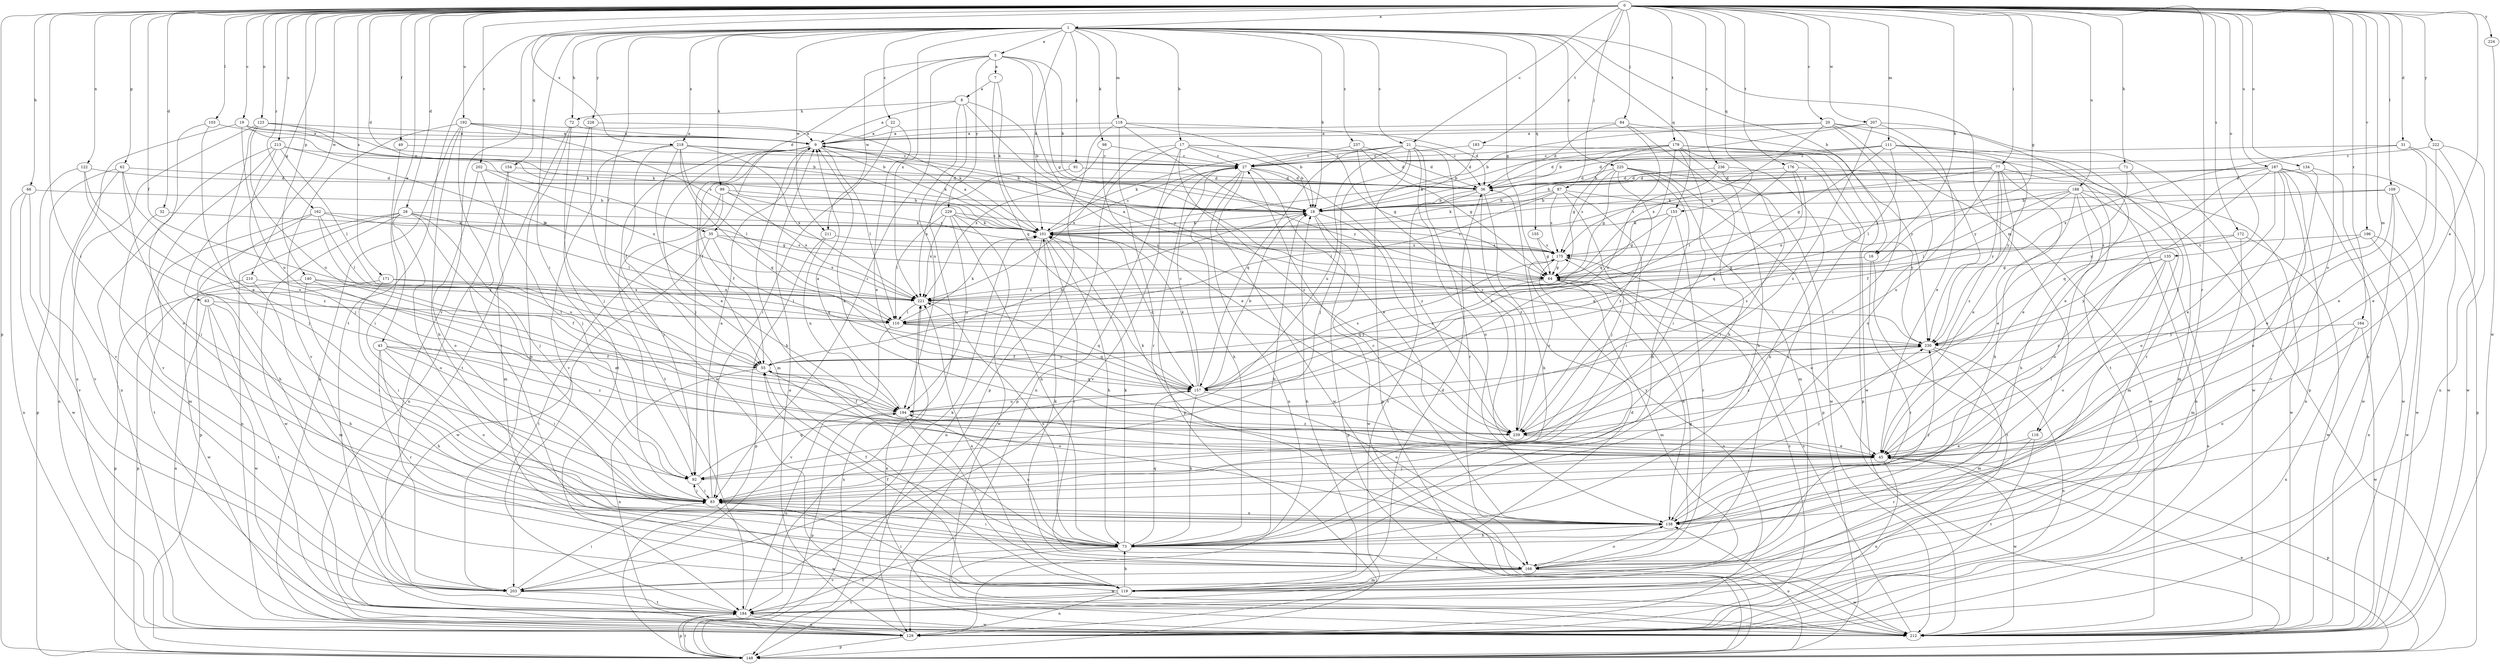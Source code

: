 strict digraph  {
0;
1;
5;
7;
8;
9;
16;
17;
18;
19;
20;
21;
22;
27;
28;
31;
32;
35;
36;
43;
45;
49;
55;
62;
63;
64;
66;
71;
72;
73;
77;
83;
84;
87;
91;
92;
98;
99;
101;
103;
109;
110;
111;
116;
118;
119;
122;
123;
129;
134;
135;
138;
140;
148;
153;
154;
155;
157;
162;
164;
166;
171;
172;
175;
176;
179;
183;
184;
187;
188;
192;
194;
196;
202;
203;
207;
210;
211;
212;
213;
218;
221;
222;
224;
225;
228;
229;
230;
236;
237;
239;
0 -> 1  [label=a];
0 -> 16  [label=b];
0 -> 19  [label=c];
0 -> 20  [label=c];
0 -> 21  [label=c];
0 -> 28  [label=d];
0 -> 31  [label=d];
0 -> 32  [label=d];
0 -> 35  [label=d];
0 -> 43  [label=e];
0 -> 45  [label=e];
0 -> 49  [label=f];
0 -> 55  [label=f];
0 -> 62  [label=g];
0 -> 63  [label=g];
0 -> 64  [label=g];
0 -> 66  [label=h];
0 -> 71  [label=h];
0 -> 77  [label=i];
0 -> 83  [label=i];
0 -> 84  [label=j];
0 -> 87  [label=j];
0 -> 103  [label=l];
0 -> 109  [label=l];
0 -> 111  [label=m];
0 -> 116  [label=m];
0 -> 122  [label=n];
0 -> 123  [label=n];
0 -> 134  [label=o];
0 -> 135  [label=o];
0 -> 138  [label=o];
0 -> 140  [label=p];
0 -> 148  [label=p];
0 -> 153  [label=q];
0 -> 162  [label=r];
0 -> 164  [label=r];
0 -> 166  [label=r];
0 -> 171  [label=s];
0 -> 172  [label=s];
0 -> 176  [label=t];
0 -> 179  [label=t];
0 -> 183  [label=t];
0 -> 187  [label=u];
0 -> 188  [label=u];
0 -> 192  [label=u];
0 -> 196  [label=v];
0 -> 202  [label=v];
0 -> 207  [label=w];
0 -> 210  [label=w];
0 -> 213  [label=x];
0 -> 218  [label=x];
0 -> 222  [label=y];
0 -> 224  [label=y];
0 -> 236  [label=z];
1 -> 5  [label=a];
1 -> 16  [label=b];
1 -> 17  [label=b];
1 -> 18  [label=b];
1 -> 21  [label=c];
1 -> 22  [label=c];
1 -> 55  [label=f];
1 -> 64  [label=g];
1 -> 72  [label=h];
1 -> 83  [label=i];
1 -> 91  [label=j];
1 -> 98  [label=k];
1 -> 99  [label=k];
1 -> 101  [label=k];
1 -> 116  [label=m];
1 -> 118  [label=m];
1 -> 153  [label=q];
1 -> 154  [label=q];
1 -> 155  [label=q];
1 -> 184  [label=t];
1 -> 203  [label=v];
1 -> 211  [label=w];
1 -> 218  [label=x];
1 -> 221  [label=x];
1 -> 225  [label=y];
1 -> 228  [label=y];
1 -> 237  [label=z];
5 -> 7  [label=a];
5 -> 18  [label=b];
5 -> 35  [label=d];
5 -> 64  [label=g];
5 -> 83  [label=i];
5 -> 211  [label=w];
5 -> 229  [label=y];
5 -> 239  [label=z];
7 -> 8  [label=a];
7 -> 101  [label=k];
7 -> 157  [label=q];
8 -> 9  [label=a];
8 -> 18  [label=b];
8 -> 72  [label=h];
8 -> 184  [label=t];
8 -> 194  [label=u];
8 -> 230  [label=y];
9 -> 27  [label=c];
9 -> 55  [label=f];
9 -> 73  [label=h];
9 -> 92  [label=j];
9 -> 101  [label=k];
9 -> 110  [label=l];
9 -> 119  [label=m];
9 -> 184  [label=t];
16 -> 64  [label=g];
16 -> 166  [label=r];
16 -> 184  [label=t];
17 -> 18  [label=b];
17 -> 27  [label=c];
17 -> 36  [label=d];
17 -> 64  [label=g];
17 -> 129  [label=n];
17 -> 148  [label=p];
17 -> 221  [label=x];
17 -> 239  [label=z];
18 -> 101  [label=k];
18 -> 148  [label=p];
18 -> 212  [label=w];
18 -> 239  [label=z];
19 -> 9  [label=a];
19 -> 18  [label=b];
19 -> 101  [label=k];
19 -> 194  [label=u];
19 -> 203  [label=v];
20 -> 9  [label=a];
20 -> 18  [label=b];
20 -> 83  [label=i];
20 -> 138  [label=o];
20 -> 148  [label=p];
20 -> 221  [label=x];
20 -> 230  [label=y];
21 -> 27  [label=c];
21 -> 36  [label=d];
21 -> 45  [label=e];
21 -> 92  [label=j];
21 -> 101  [label=k];
21 -> 138  [label=o];
21 -> 148  [label=p];
21 -> 157  [label=q];
21 -> 166  [label=r];
21 -> 194  [label=u];
22 -> 9  [label=a];
22 -> 45  [label=e];
22 -> 83  [label=i];
27 -> 36  [label=d];
27 -> 45  [label=e];
27 -> 73  [label=h];
27 -> 129  [label=n];
27 -> 148  [label=p];
27 -> 203  [label=v];
27 -> 212  [label=w];
27 -> 239  [label=z];
28 -> 83  [label=i];
28 -> 92  [label=j];
28 -> 101  [label=k];
28 -> 110  [label=l];
28 -> 129  [label=n];
28 -> 138  [label=o];
28 -> 148  [label=p];
28 -> 212  [label=w];
31 -> 27  [label=c];
31 -> 45  [label=e];
31 -> 212  [label=w];
31 -> 221  [label=x];
32 -> 101  [label=k];
32 -> 119  [label=m];
35 -> 157  [label=q];
35 -> 175  [label=s];
35 -> 184  [label=t];
35 -> 212  [label=w];
35 -> 221  [label=x];
36 -> 18  [label=b];
36 -> 73  [label=h];
36 -> 184  [label=t];
36 -> 239  [label=z];
43 -> 55  [label=f];
43 -> 73  [label=h];
43 -> 83  [label=i];
43 -> 138  [label=o];
43 -> 166  [label=r];
43 -> 239  [label=z];
45 -> 9  [label=a];
45 -> 92  [label=j];
45 -> 101  [label=k];
45 -> 129  [label=n];
45 -> 148  [label=p];
45 -> 212  [label=w];
49 -> 27  [label=c];
49 -> 83  [label=i];
55 -> 18  [label=b];
55 -> 129  [label=n];
55 -> 138  [label=o];
55 -> 157  [label=q];
55 -> 230  [label=y];
62 -> 36  [label=d];
62 -> 83  [label=i];
62 -> 129  [label=n];
62 -> 148  [label=p];
62 -> 194  [label=u];
63 -> 73  [label=h];
63 -> 110  [label=l];
63 -> 129  [label=n];
63 -> 184  [label=t];
63 -> 212  [label=w];
64 -> 9  [label=a];
64 -> 45  [label=e];
64 -> 119  [label=m];
64 -> 138  [label=o];
64 -> 157  [label=q];
64 -> 221  [label=x];
66 -> 18  [label=b];
66 -> 129  [label=n];
66 -> 203  [label=v];
66 -> 212  [label=w];
71 -> 36  [label=d];
71 -> 45  [label=e];
71 -> 119  [label=m];
72 -> 9  [label=a];
72 -> 92  [label=j];
72 -> 184  [label=t];
72 -> 203  [label=v];
73 -> 18  [label=b];
73 -> 55  [label=f];
73 -> 83  [label=i];
73 -> 101  [label=k];
73 -> 157  [label=q];
73 -> 166  [label=r];
73 -> 184  [label=t];
73 -> 194  [label=u];
73 -> 212  [label=w];
73 -> 221  [label=x];
77 -> 18  [label=b];
77 -> 36  [label=d];
77 -> 45  [label=e];
77 -> 73  [label=h];
77 -> 101  [label=k];
77 -> 129  [label=n];
77 -> 194  [label=u];
77 -> 230  [label=y];
77 -> 239  [label=z];
83 -> 9  [label=a];
83 -> 92  [label=j];
83 -> 138  [label=o];
83 -> 212  [label=w];
83 -> 230  [label=y];
84 -> 9  [label=a];
84 -> 36  [label=d];
84 -> 73  [label=h];
84 -> 194  [label=u];
84 -> 230  [label=y];
87 -> 18  [label=b];
87 -> 83  [label=i];
87 -> 92  [label=j];
87 -> 101  [label=k];
87 -> 110  [label=l];
87 -> 175  [label=s];
87 -> 230  [label=y];
91 -> 36  [label=d];
91 -> 221  [label=x];
92 -> 83  [label=i];
92 -> 157  [label=q];
98 -> 27  [label=c];
98 -> 45  [label=e];
98 -> 221  [label=x];
99 -> 18  [label=b];
99 -> 55  [label=f];
99 -> 92  [label=j];
99 -> 175  [label=s];
99 -> 221  [label=x];
101 -> 9  [label=a];
101 -> 27  [label=c];
101 -> 73  [label=h];
101 -> 129  [label=n];
101 -> 157  [label=q];
101 -> 166  [label=r];
101 -> 175  [label=s];
103 -> 9  [label=a];
103 -> 83  [label=i];
103 -> 138  [label=o];
109 -> 18  [label=b];
109 -> 45  [label=e];
109 -> 138  [label=o];
109 -> 175  [label=s];
109 -> 212  [label=w];
110 -> 101  [label=k];
110 -> 157  [label=q];
110 -> 203  [label=v];
110 -> 230  [label=y];
111 -> 18  [label=b];
111 -> 27  [label=c];
111 -> 36  [label=d];
111 -> 45  [label=e];
111 -> 64  [label=g];
111 -> 110  [label=l];
111 -> 166  [label=r];
111 -> 230  [label=y];
116 -> 45  [label=e];
116 -> 166  [label=r];
116 -> 184  [label=t];
118 -> 9  [label=a];
118 -> 18  [label=b];
118 -> 36  [label=d];
118 -> 148  [label=p];
118 -> 166  [label=r];
118 -> 230  [label=y];
119 -> 18  [label=b];
119 -> 36  [label=d];
119 -> 55  [label=f];
119 -> 73  [label=h];
119 -> 83  [label=i];
119 -> 129  [label=n];
119 -> 184  [label=t];
119 -> 221  [label=x];
122 -> 36  [label=d];
122 -> 92  [label=j];
122 -> 203  [label=v];
122 -> 239  [label=z];
123 -> 9  [label=a];
123 -> 18  [label=b];
123 -> 45  [label=e];
123 -> 101  [label=k];
123 -> 129  [label=n];
123 -> 194  [label=u];
129 -> 9  [label=a];
129 -> 36  [label=d];
129 -> 148  [label=p];
129 -> 175  [label=s];
134 -> 36  [label=d];
134 -> 138  [label=o];
134 -> 212  [label=w];
135 -> 64  [label=g];
135 -> 83  [label=i];
135 -> 129  [label=n];
135 -> 138  [label=o];
135 -> 230  [label=y];
135 -> 239  [label=z];
138 -> 27  [label=c];
138 -> 73  [label=h];
138 -> 230  [label=y];
140 -> 45  [label=e];
140 -> 55  [label=f];
140 -> 83  [label=i];
140 -> 148  [label=p];
140 -> 221  [label=x];
148 -> 45  [label=e];
148 -> 138  [label=o];
148 -> 184  [label=t];
148 -> 221  [label=x];
153 -> 64  [label=g];
153 -> 101  [label=k];
153 -> 157  [label=q];
153 -> 166  [label=r];
154 -> 36  [label=d];
154 -> 119  [label=m];
154 -> 129  [label=n];
155 -> 64  [label=g];
155 -> 175  [label=s];
157 -> 18  [label=b];
157 -> 27  [label=c];
157 -> 73  [label=h];
157 -> 101  [label=k];
157 -> 138  [label=o];
157 -> 175  [label=s];
157 -> 194  [label=u];
162 -> 64  [label=g];
162 -> 73  [label=h];
162 -> 101  [label=k];
162 -> 110  [label=l];
162 -> 184  [label=t];
162 -> 194  [label=u];
164 -> 129  [label=n];
164 -> 138  [label=o];
164 -> 212  [label=w];
164 -> 230  [label=y];
166 -> 64  [label=g];
166 -> 101  [label=k];
166 -> 119  [label=m];
166 -> 138  [label=o];
166 -> 203  [label=v];
166 -> 212  [label=w];
171 -> 83  [label=i];
171 -> 110  [label=l];
171 -> 212  [label=w];
171 -> 221  [label=x];
172 -> 83  [label=i];
172 -> 119  [label=m];
172 -> 175  [label=s];
172 -> 212  [label=w];
175 -> 64  [label=g];
175 -> 129  [label=n];
176 -> 36  [label=d];
176 -> 110  [label=l];
176 -> 157  [label=q];
176 -> 212  [label=w];
176 -> 239  [label=z];
179 -> 27  [label=c];
179 -> 36  [label=d];
179 -> 64  [label=g];
179 -> 73  [label=h];
179 -> 83  [label=i];
179 -> 101  [label=k];
179 -> 148  [label=p];
179 -> 157  [label=q];
179 -> 166  [label=r];
179 -> 212  [label=w];
183 -> 18  [label=b];
183 -> 27  [label=c];
183 -> 212  [label=w];
184 -> 129  [label=n];
184 -> 148  [label=p];
184 -> 194  [label=u];
184 -> 212  [label=w];
187 -> 36  [label=d];
187 -> 45  [label=e];
187 -> 101  [label=k];
187 -> 129  [label=n];
187 -> 138  [label=o];
187 -> 148  [label=p];
187 -> 157  [label=q];
187 -> 203  [label=v];
187 -> 212  [label=w];
187 -> 230  [label=y];
188 -> 18  [label=b];
188 -> 45  [label=e];
188 -> 55  [label=f];
188 -> 73  [label=h];
188 -> 110  [label=l];
188 -> 119  [label=m];
188 -> 138  [label=o];
188 -> 212  [label=w];
188 -> 221  [label=x];
192 -> 9  [label=a];
192 -> 73  [label=h];
192 -> 101  [label=k];
192 -> 129  [label=n];
192 -> 166  [label=r];
192 -> 175  [label=s];
192 -> 203  [label=v];
194 -> 9  [label=a];
194 -> 148  [label=p];
194 -> 166  [label=r];
194 -> 239  [label=z];
196 -> 129  [label=n];
196 -> 175  [label=s];
196 -> 212  [label=w];
196 -> 230  [label=y];
202 -> 36  [label=d];
202 -> 92  [label=j];
202 -> 138  [label=o];
202 -> 221  [label=x];
203 -> 83  [label=i];
203 -> 101  [label=k];
203 -> 184  [label=t];
207 -> 9  [label=a];
207 -> 18  [label=b];
207 -> 45  [label=e];
207 -> 184  [label=t];
207 -> 239  [label=z];
210 -> 119  [label=m];
210 -> 148  [label=p];
210 -> 221  [label=x];
211 -> 148  [label=p];
211 -> 175  [label=s];
211 -> 194  [label=u];
212 -> 175  [label=s];
212 -> 221  [label=x];
213 -> 27  [label=c];
213 -> 92  [label=j];
213 -> 110  [label=l];
213 -> 129  [label=n];
213 -> 203  [label=v];
213 -> 221  [label=x];
218 -> 18  [label=b];
218 -> 27  [label=c];
218 -> 45  [label=e];
218 -> 55  [label=f];
218 -> 110  [label=l];
218 -> 157  [label=q];
218 -> 203  [label=v];
218 -> 221  [label=x];
221 -> 110  [label=l];
221 -> 157  [label=q];
222 -> 27  [label=c];
222 -> 45  [label=e];
222 -> 129  [label=n];
222 -> 212  [label=w];
224 -> 212  [label=w];
225 -> 36  [label=d];
225 -> 64  [label=g];
225 -> 73  [label=h];
225 -> 119  [label=m];
225 -> 148  [label=p];
225 -> 175  [label=s];
225 -> 212  [label=w];
225 -> 239  [label=z];
228 -> 9  [label=a];
228 -> 184  [label=t];
228 -> 212  [label=w];
229 -> 73  [label=h];
229 -> 101  [label=k];
229 -> 110  [label=l];
229 -> 175  [label=s];
229 -> 194  [label=u];
229 -> 212  [label=w];
229 -> 221  [label=x];
230 -> 55  [label=f];
230 -> 119  [label=m];
230 -> 129  [label=n];
230 -> 239  [label=z];
236 -> 36  [label=d];
236 -> 73  [label=h];
236 -> 83  [label=i];
236 -> 175  [label=s];
237 -> 27  [label=c];
237 -> 36  [label=d];
237 -> 64  [label=g];
237 -> 239  [label=z];
239 -> 45  [label=e];
239 -> 55  [label=f];
239 -> 175  [label=s];
239 -> 230  [label=y];
}
